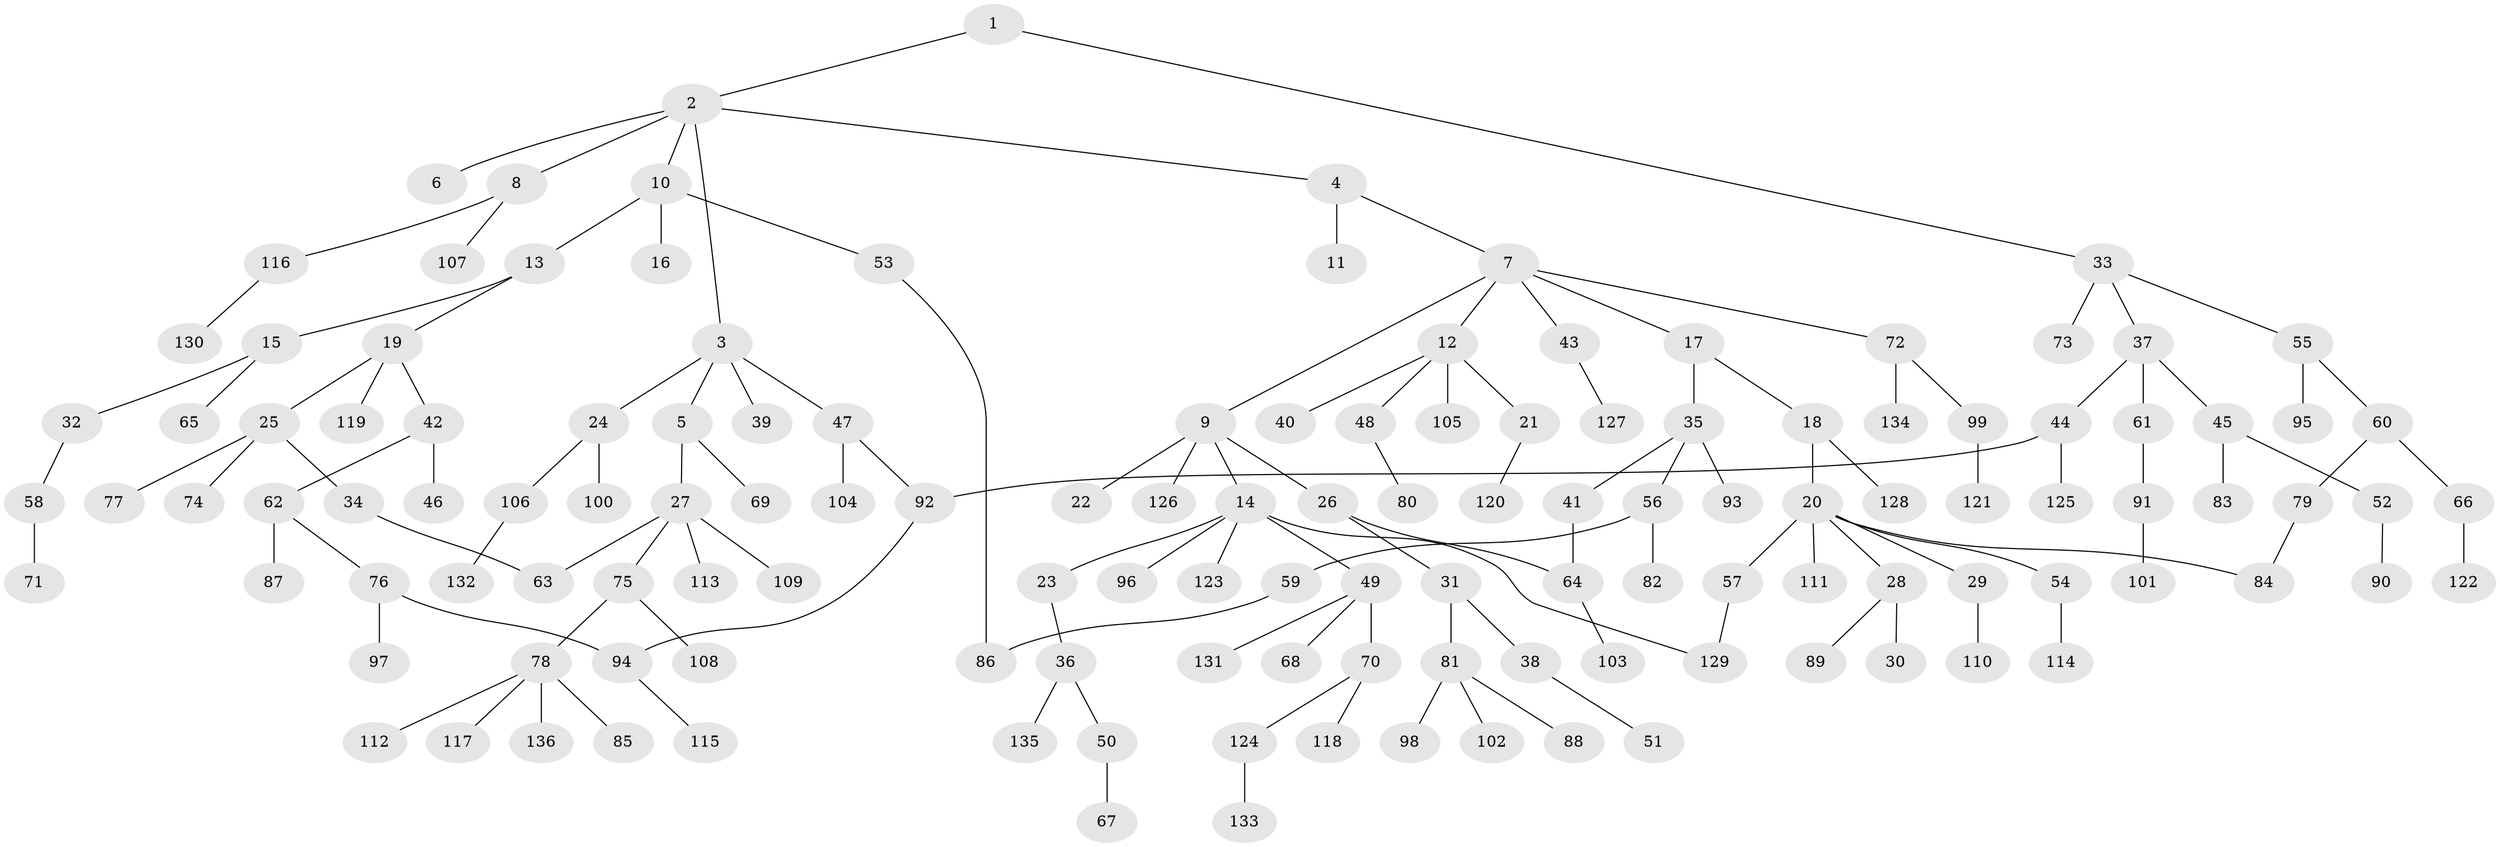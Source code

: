 // Generated by graph-tools (version 1.1) at 2025/25/03/09/25 03:25:30]
// undirected, 136 vertices, 142 edges
graph export_dot {
graph [start="1"]
  node [color=gray90,style=filled];
  1;
  2;
  3;
  4;
  5;
  6;
  7;
  8;
  9;
  10;
  11;
  12;
  13;
  14;
  15;
  16;
  17;
  18;
  19;
  20;
  21;
  22;
  23;
  24;
  25;
  26;
  27;
  28;
  29;
  30;
  31;
  32;
  33;
  34;
  35;
  36;
  37;
  38;
  39;
  40;
  41;
  42;
  43;
  44;
  45;
  46;
  47;
  48;
  49;
  50;
  51;
  52;
  53;
  54;
  55;
  56;
  57;
  58;
  59;
  60;
  61;
  62;
  63;
  64;
  65;
  66;
  67;
  68;
  69;
  70;
  71;
  72;
  73;
  74;
  75;
  76;
  77;
  78;
  79;
  80;
  81;
  82;
  83;
  84;
  85;
  86;
  87;
  88;
  89;
  90;
  91;
  92;
  93;
  94;
  95;
  96;
  97;
  98;
  99;
  100;
  101;
  102;
  103;
  104;
  105;
  106;
  107;
  108;
  109;
  110;
  111;
  112;
  113;
  114;
  115;
  116;
  117;
  118;
  119;
  120;
  121;
  122;
  123;
  124;
  125;
  126;
  127;
  128;
  129;
  130;
  131;
  132;
  133;
  134;
  135;
  136;
  1 -- 2;
  1 -- 33;
  2 -- 3;
  2 -- 4;
  2 -- 6;
  2 -- 8;
  2 -- 10;
  3 -- 5;
  3 -- 24;
  3 -- 39;
  3 -- 47;
  4 -- 7;
  4 -- 11;
  5 -- 27;
  5 -- 69;
  7 -- 9;
  7 -- 12;
  7 -- 17;
  7 -- 43;
  7 -- 72;
  8 -- 107;
  8 -- 116;
  9 -- 14;
  9 -- 22;
  9 -- 26;
  9 -- 126;
  10 -- 13;
  10 -- 16;
  10 -- 53;
  12 -- 21;
  12 -- 40;
  12 -- 48;
  12 -- 105;
  13 -- 15;
  13 -- 19;
  14 -- 23;
  14 -- 49;
  14 -- 96;
  14 -- 123;
  14 -- 129;
  15 -- 32;
  15 -- 65;
  17 -- 18;
  17 -- 35;
  18 -- 20;
  18 -- 128;
  19 -- 25;
  19 -- 42;
  19 -- 119;
  20 -- 28;
  20 -- 29;
  20 -- 54;
  20 -- 57;
  20 -- 111;
  20 -- 84;
  21 -- 120;
  23 -- 36;
  24 -- 100;
  24 -- 106;
  25 -- 34;
  25 -- 74;
  25 -- 77;
  26 -- 31;
  26 -- 64;
  27 -- 75;
  27 -- 109;
  27 -- 113;
  27 -- 63;
  28 -- 30;
  28 -- 89;
  29 -- 110;
  31 -- 38;
  31 -- 81;
  32 -- 58;
  33 -- 37;
  33 -- 55;
  33 -- 73;
  34 -- 63;
  35 -- 41;
  35 -- 56;
  35 -- 93;
  36 -- 50;
  36 -- 135;
  37 -- 44;
  37 -- 45;
  37 -- 61;
  38 -- 51;
  41 -- 64;
  42 -- 46;
  42 -- 62;
  43 -- 127;
  44 -- 92;
  44 -- 125;
  45 -- 52;
  45 -- 83;
  47 -- 104;
  47 -- 92;
  48 -- 80;
  49 -- 68;
  49 -- 70;
  49 -- 131;
  50 -- 67;
  52 -- 90;
  53 -- 86;
  54 -- 114;
  55 -- 60;
  55 -- 95;
  56 -- 59;
  56 -- 82;
  57 -- 129;
  58 -- 71;
  59 -- 86;
  60 -- 66;
  60 -- 79;
  61 -- 91;
  62 -- 76;
  62 -- 87;
  64 -- 103;
  66 -- 122;
  70 -- 118;
  70 -- 124;
  72 -- 99;
  72 -- 134;
  75 -- 78;
  75 -- 108;
  76 -- 94;
  76 -- 97;
  78 -- 85;
  78 -- 112;
  78 -- 117;
  78 -- 136;
  79 -- 84;
  81 -- 88;
  81 -- 98;
  81 -- 102;
  91 -- 101;
  92 -- 94;
  94 -- 115;
  99 -- 121;
  106 -- 132;
  116 -- 130;
  124 -- 133;
}
